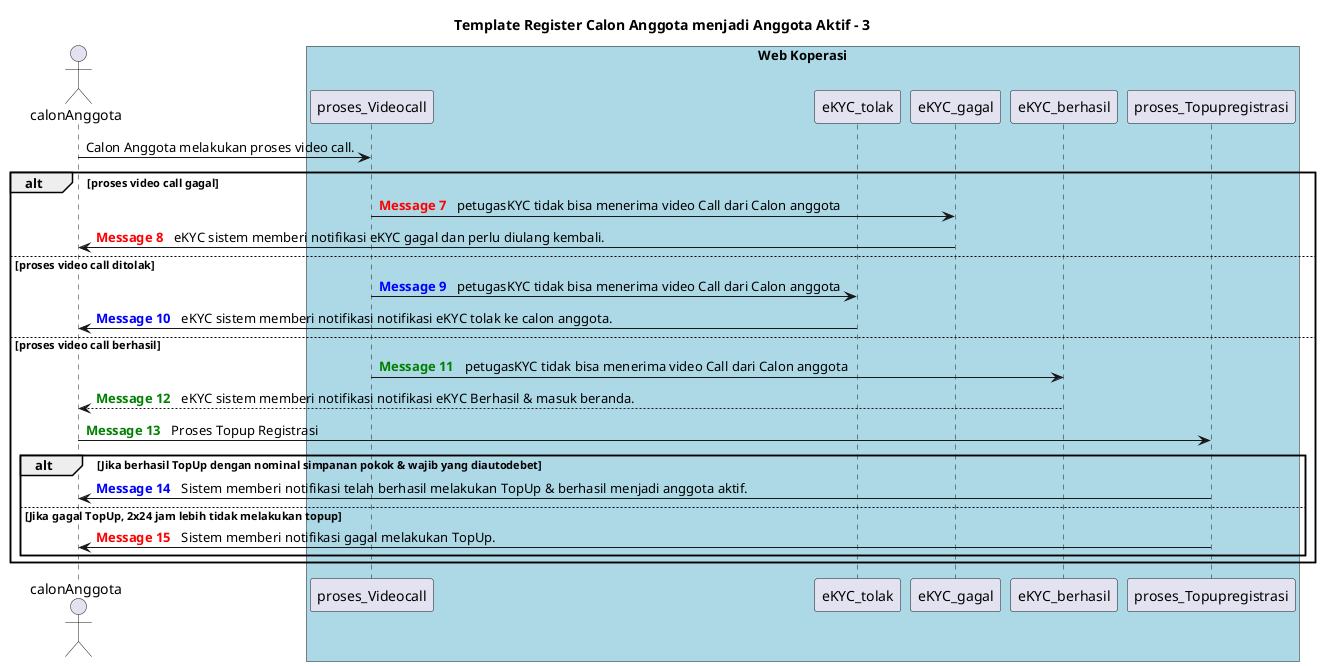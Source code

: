 @startuml register3
title Template Register Calon Anggota menjadi Anggota Aktif - 3

actor calonAnggota
box "Web Koperasi" #LightBlue
participant proses_Videocall
participant eKYC_tolak
participant eKYC_gagal
participant eKYC_berhasil
participant proses_Topupregistrasi
end box

' Calon anggota melakukan proses video call.
calonAnggota -> proses_Videocall: Calon Anggota melakukan proses video call.

' Jika proses video call dari hasil wawancara petugas KYC terhadap calon anggota gagal untuk berkomunikasi, 
alt proses video call gagal
    autonumber 7 "<b>[000]"
    autonumber resume "<font color=red><b>Message 0  "
    ' maka muncul notifikasi eKYC gagal dan perlu diulang kembali.
    proses_Videocall -> eKYC_gagal: petugasKYC tidak bisa menerima video Call dari Calon anggota
    eKYC_gagal -> calonAnggota: eKYC sistem memberi notifikasi eKYC gagal dan perlu diulang kembali.
    autonumber stop

' Jika proses video call dari hasil wawancara petugas KYC terhadap calon anggota ditolak, 
else proses video call ditolak
   autonumber 9 "<b>[000]"
   autonumber resume "<font color=blue><b>Message 0  "
   ' maka muncul notifikasi eKYC tolak ke calon anggota.
   proses_Videocall -> eKYC_tolak: petugasKYC tidak bisa menerima video Call dari Calon anggota
   eKYC_tolak -> calonAnggota: eKYC sistem memberi notifikasi notifikasi eKYC tolak ke calon anggota.
   autonumber stop

' Jika proses video call dari hasil wawancara petugas KYC terhadap calon anggota berhasil. 
else proses video call berhasil
   autonumber 11 "<b>[000]"
   autonumber resume "<font color=green><b>Message 0  "
   ' maka muncul notifikasi eKYC Berhasil & masuk beranda sebagai anggota aktif.
   proses_Videocall -> eKYC_berhasil: petugasKYC tidak bisa menerima video Call dari Calon anggota
   eKYC_berhasil --> calonAnggota: eKYC sistem memberi notifikasi notifikasi eKYC Berhasil & masuk beranda.
   calonAnggota -> proses_Topupregistrasi: Proses Topup Registrasi
   autonumber stop

   ' Jika proses video call dari hasil wawancara petugas KYC terhadap calon anggota gagal untuk berkomunikasi, 
   alt Jika berhasil TopUp dengan nominal simpanan pokok & wajib yang diautodebet
      autonumber 14 "<b>[000]"
      autonumber resume "<font color=blue><b>Message 0  "
      ' maka muncul notifikasi eKYC gagal dan perlu diulang kembali.
      proses_Topupregistrasi -> calonAnggota: Sistem memberi notifikasi telah berhasil melakukan TopUp & berhasil menjadi anggota aktif.
      autonumber stop

   ' Jika proses video call dari hasil wawancara petugas KYC terhadap calon anggota ditolak, 
   else Jika gagal TopUp, 2x24 jam lebih tidak melakukan topup
      autonumber 15 "<b>[000]"
      autonumber resume "<font color=red><b>Message 0  "
      ' maka muncul notifikasi eKYC tolak ke calon anggota.
      proses_Topupregistrasi -> calonAnggota: Sistem memberi notifikasi gagal melakukan TopUp.
      autonumber stop
   end

end
@enduml